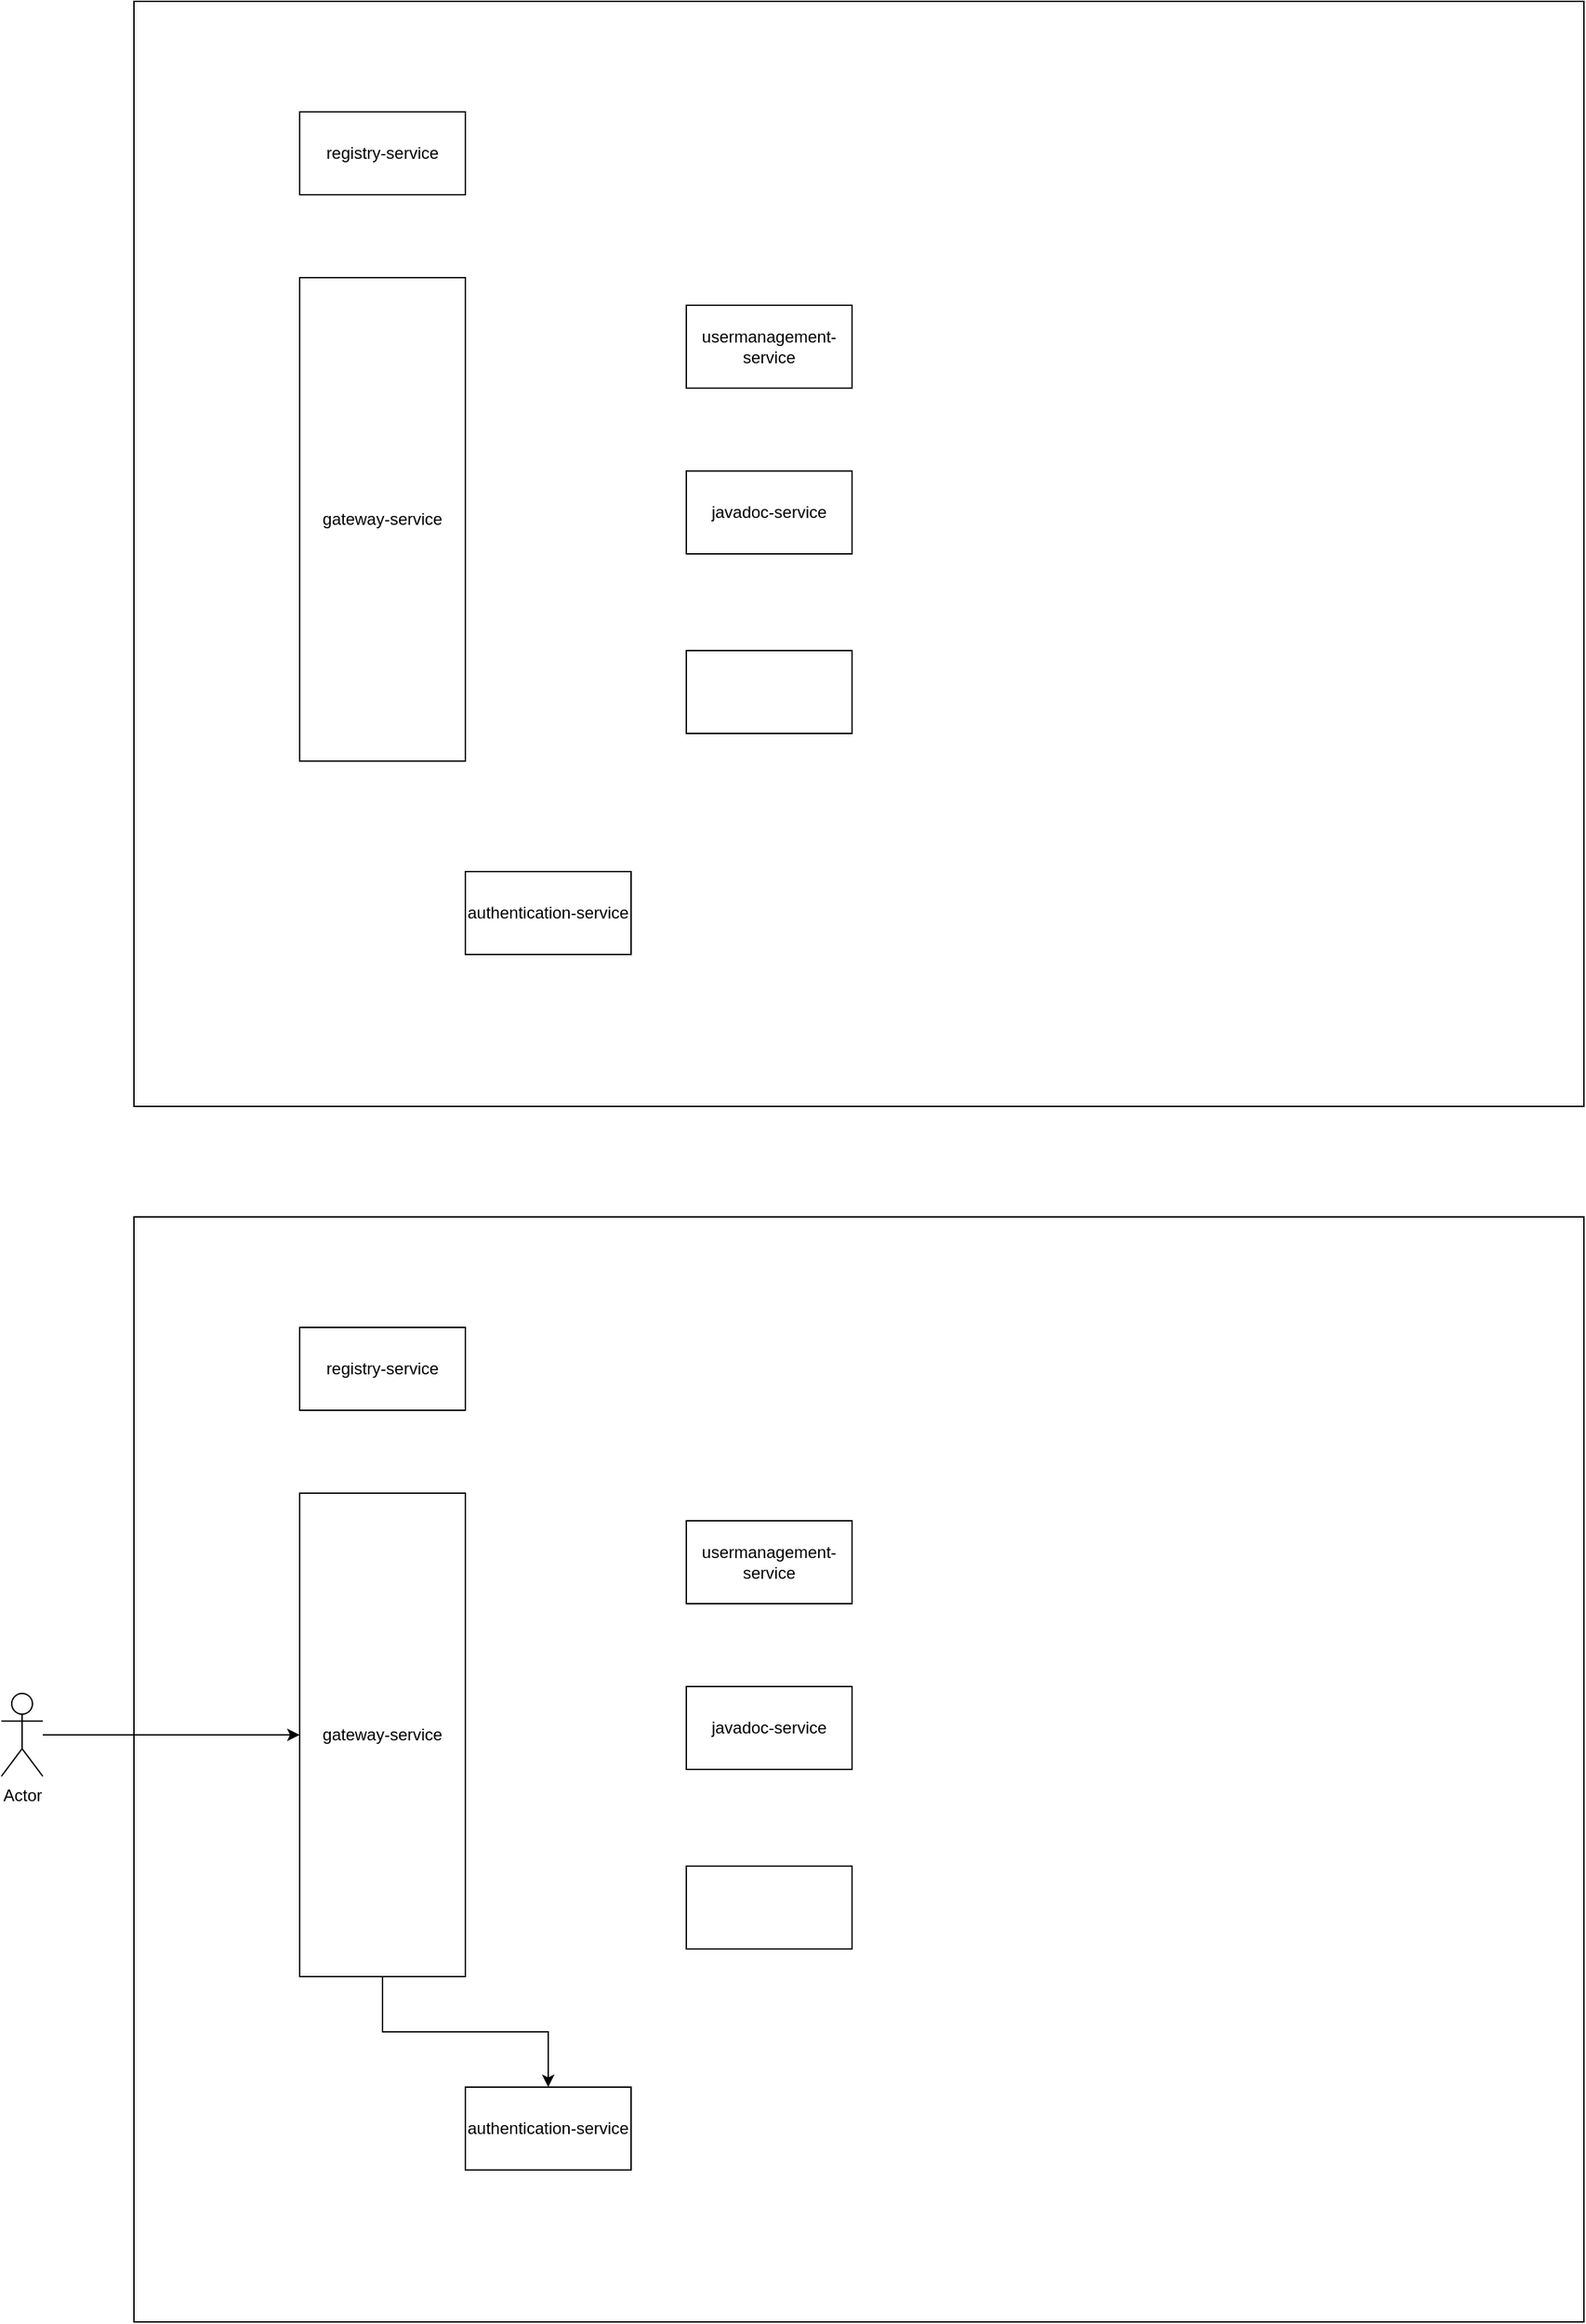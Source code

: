 <mxfile version="22.1.2" type="device">
  <diagram id="OQ9CddM-hfgQPHA02e66" name="Page-1">
    <mxGraphModel dx="2302" dy="1316" grid="1" gridSize="10" guides="1" tooltips="1" connect="1" arrows="1" fold="1" page="1" pageScale="1" pageWidth="827" pageHeight="1169" math="0" shadow="0">
      <root>
        <mxCell id="0" />
        <mxCell id="1" parent="0" />
        <mxCell id="i-3n_3hnF3vpz_gC9HeC-1" value="" style="rounded=0;whiteSpace=wrap;html=1;" vertex="1" parent="1">
          <mxGeometry x="480" y="120" width="1050" height="800" as="geometry" />
        </mxCell>
        <mxCell id="i-3n_3hnF3vpz_gC9HeC-2" value="registry-service" style="rounded=0;whiteSpace=wrap;html=1;" vertex="1" parent="1">
          <mxGeometry x="600" y="200" width="120" height="60" as="geometry" />
        </mxCell>
        <mxCell id="i-3n_3hnF3vpz_gC9HeC-3" value="gateway-service" style="rounded=0;whiteSpace=wrap;html=1;" vertex="1" parent="1">
          <mxGeometry x="600" y="320" width="120" height="350" as="geometry" />
        </mxCell>
        <mxCell id="i-3n_3hnF3vpz_gC9HeC-4" value="authentication-service" style="rounded=0;whiteSpace=wrap;html=1;" vertex="1" parent="1">
          <mxGeometry x="720" y="750" width="120" height="60" as="geometry" />
        </mxCell>
        <mxCell id="i-3n_3hnF3vpz_gC9HeC-5" value="usermanagement-service" style="rounded=0;whiteSpace=wrap;html=1;" vertex="1" parent="1">
          <mxGeometry x="880" y="340" width="120" height="60" as="geometry" />
        </mxCell>
        <mxCell id="i-3n_3hnF3vpz_gC9HeC-6" value="javadoc-service" style="rounded=0;whiteSpace=wrap;html=1;" vertex="1" parent="1">
          <mxGeometry x="880" y="460" width="120" height="60" as="geometry" />
        </mxCell>
        <mxCell id="i-3n_3hnF3vpz_gC9HeC-7" value="" style="rounded=0;whiteSpace=wrap;html=1;" vertex="1" parent="1">
          <mxGeometry x="880" y="590" width="120" height="60" as="geometry" />
        </mxCell>
        <mxCell id="i-3n_3hnF3vpz_gC9HeC-10" value="" style="rounded=0;whiteSpace=wrap;html=1;" vertex="1" parent="1">
          <mxGeometry x="480" y="1000" width="1050" height="800" as="geometry" />
        </mxCell>
        <mxCell id="i-3n_3hnF3vpz_gC9HeC-11" value="registry-service" style="rounded=0;whiteSpace=wrap;html=1;" vertex="1" parent="1">
          <mxGeometry x="600" y="1080" width="120" height="60" as="geometry" />
        </mxCell>
        <mxCell id="i-3n_3hnF3vpz_gC9HeC-19" style="edgeStyle=orthogonalEdgeStyle;rounded=0;orthogonalLoop=1;jettySize=auto;html=1;" edge="1" parent="1" source="i-3n_3hnF3vpz_gC9HeC-12" target="i-3n_3hnF3vpz_gC9HeC-13">
          <mxGeometry relative="1" as="geometry" />
        </mxCell>
        <mxCell id="i-3n_3hnF3vpz_gC9HeC-12" value="gateway-service" style="rounded=0;whiteSpace=wrap;html=1;" vertex="1" parent="1">
          <mxGeometry x="600" y="1200" width="120" height="350" as="geometry" />
        </mxCell>
        <mxCell id="i-3n_3hnF3vpz_gC9HeC-13" value="authentication-service" style="rounded=0;whiteSpace=wrap;html=1;" vertex="1" parent="1">
          <mxGeometry x="720" y="1630" width="120" height="60" as="geometry" />
        </mxCell>
        <mxCell id="i-3n_3hnF3vpz_gC9HeC-14" value="usermanagement-service" style="rounded=0;whiteSpace=wrap;html=1;" vertex="1" parent="1">
          <mxGeometry x="880" y="1220" width="120" height="60" as="geometry" />
        </mxCell>
        <mxCell id="i-3n_3hnF3vpz_gC9HeC-15" value="javadoc-service" style="rounded=0;whiteSpace=wrap;html=1;" vertex="1" parent="1">
          <mxGeometry x="880" y="1340" width="120" height="60" as="geometry" />
        </mxCell>
        <mxCell id="i-3n_3hnF3vpz_gC9HeC-16" value="" style="rounded=0;whiteSpace=wrap;html=1;" vertex="1" parent="1">
          <mxGeometry x="880" y="1470" width="120" height="60" as="geometry" />
        </mxCell>
        <mxCell id="i-3n_3hnF3vpz_gC9HeC-18" style="edgeStyle=orthogonalEdgeStyle;rounded=0;orthogonalLoop=1;jettySize=auto;html=1;" edge="1" parent="1" source="i-3n_3hnF3vpz_gC9HeC-17" target="i-3n_3hnF3vpz_gC9HeC-12">
          <mxGeometry relative="1" as="geometry" />
        </mxCell>
        <mxCell id="i-3n_3hnF3vpz_gC9HeC-17" value="Actor" style="shape=umlActor;verticalLabelPosition=bottom;verticalAlign=top;html=1;outlineConnect=0;" vertex="1" parent="1">
          <mxGeometry x="384" y="1345" width="30" height="60" as="geometry" />
        </mxCell>
      </root>
    </mxGraphModel>
  </diagram>
</mxfile>
